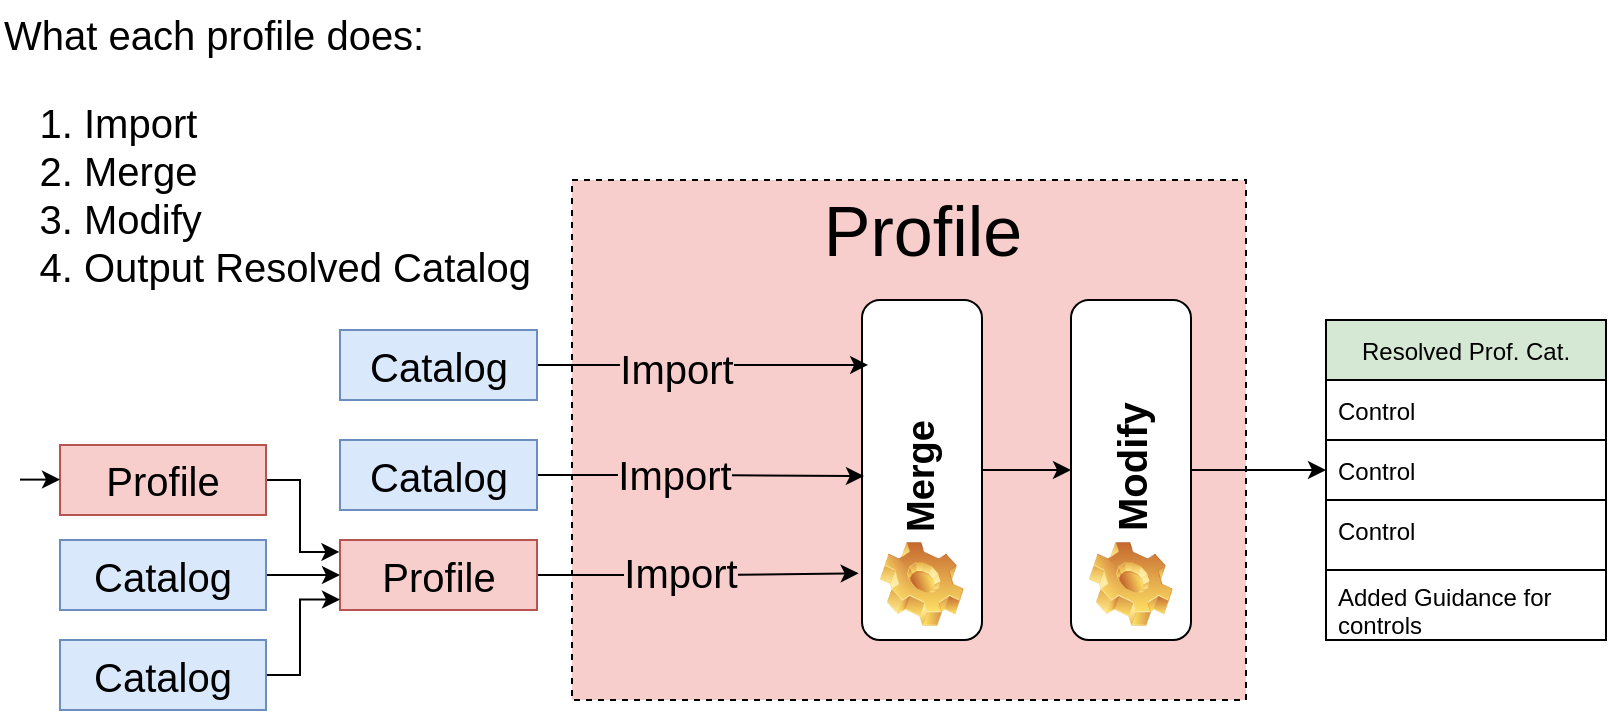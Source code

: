 <mxfile version="15.4.0" type="device"><diagram id="OxGCmetu4fi9Pe4N5NgC" name="Page-1"><mxGraphModel dx="1088" dy="968" grid="1" gridSize="10" guides="1" tooltips="1" connect="1" arrows="1" fold="1" page="1" pageScale="1" pageWidth="850" pageHeight="1100" math="0" shadow="0"><root><mxCell id="0"/><mxCell id="1" parent="0"/><mxCell id="J1zuoQmZu6ZX6XDIlHcR-1" value="" style="rounded=0;whiteSpace=wrap;html=1;dashed=1;fontSize=20;strokeColor=#000000;strokeWidth=1;fillColor=#F8CECC;" vertex="1" parent="1"><mxGeometry x="310" y="390" width="337" height="260" as="geometry"/></mxCell><mxCell id="J1zuoQmZu6ZX6XDIlHcR-2" style="edgeStyle=orthogonalEdgeStyle;rounded=0;orthogonalLoop=1;jettySize=auto;html=1;fontSize=20;" edge="1" parent="1" source="J1zuoQmZu6ZX6XDIlHcR-3" target="J1zuoQmZu6ZX6XDIlHcR-16"><mxGeometry relative="1" as="geometry"/></mxCell><mxCell id="J1zuoQmZu6ZX6XDIlHcR-3" value="&lt;font style=&quot;font-size: 19px&quot;&gt;Merge&lt;/font&gt;" style="label;whiteSpace=wrap;html=1;image=img/clipart/Gear_128x128.png;strokeColor=default;rotation=-90;" vertex="1" parent="1"><mxGeometry x="400" y="505" width="170" height="60" as="geometry"/></mxCell><mxCell id="J1zuoQmZu6ZX6XDIlHcR-4" style="edgeStyle=orthogonalEdgeStyle;rounded=0;orthogonalLoop=1;jettySize=auto;html=1;entryX=0.809;entryY=0.051;entryDx=0;entryDy=0;entryPerimeter=0;fontSize=20;" edge="1" parent="1" source="J1zuoQmZu6ZX6XDIlHcR-6" target="J1zuoQmZu6ZX6XDIlHcR-3"><mxGeometry relative="1" as="geometry"/></mxCell><mxCell id="J1zuoQmZu6ZX6XDIlHcR-5" value="Import" style="edgeLabel;html=1;align=center;verticalAlign=middle;resizable=0;points=[];fontSize=20;labelBackgroundColor=#F8CECC;" vertex="1" connectable="0" parent="J1zuoQmZu6ZX6XDIlHcR-4"><mxGeometry x="-0.154" y="-1" relative="1" as="geometry"><mxPoint x="-1" as="offset"/></mxGeometry></mxCell><mxCell id="J1zuoQmZu6ZX6XDIlHcR-6" value="Catalog" style="rounded=0;whiteSpace=wrap;html=1;fontSize=20;strokeColor=#6c8ebf;strokeWidth=1;fillColor=#dae8fc;" vertex="1" parent="1"><mxGeometry x="194" y="465" width="98.5" height="35" as="geometry"/></mxCell><mxCell id="J1zuoQmZu6ZX6XDIlHcR-7" style="edgeStyle=orthogonalEdgeStyle;rounded=0;orthogonalLoop=1;jettySize=auto;html=1;entryX=0.482;entryY=0.016;entryDx=0;entryDy=0;entryPerimeter=0;fontSize=20;" edge="1" parent="1" source="J1zuoQmZu6ZX6XDIlHcR-9" target="J1zuoQmZu6ZX6XDIlHcR-3"><mxGeometry relative="1" as="geometry"/></mxCell><mxCell id="J1zuoQmZu6ZX6XDIlHcR-8" value="Import" style="edgeLabel;html=1;align=center;verticalAlign=middle;resizable=0;points=[];fontSize=20;labelBackgroundColor=#F8CECC;" vertex="1" connectable="0" parent="J1zuoQmZu6ZX6XDIlHcR-7"><mxGeometry x="-0.173" y="1" relative="1" as="geometry"><mxPoint as="offset"/></mxGeometry></mxCell><mxCell id="J1zuoQmZu6ZX6XDIlHcR-9" value="Catalog" style="rounded=0;whiteSpace=wrap;html=1;fontSize=20;strokeColor=#6c8ebf;strokeWidth=1;fillColor=#dae8fc;" vertex="1" parent="1"><mxGeometry x="194" y="520" width="98.5" height="35" as="geometry"/></mxCell><mxCell id="J1zuoQmZu6ZX6XDIlHcR-10" style="edgeStyle=orthogonalEdgeStyle;rounded=0;orthogonalLoop=1;jettySize=auto;html=1;entryX=0.196;entryY=-0.028;entryDx=0;entryDy=0;entryPerimeter=0;fontSize=20;" edge="1" parent="1" source="J1zuoQmZu6ZX6XDIlHcR-12" target="J1zuoQmZu6ZX6XDIlHcR-3"><mxGeometry relative="1" as="geometry"><Array as="points"><mxPoint x="381" y="587"/><mxPoint x="381" y="587"/></Array></mxGeometry></mxCell><mxCell id="J1zuoQmZu6ZX6XDIlHcR-11" value="Import" style="edgeLabel;html=1;align=center;verticalAlign=middle;resizable=0;points=[];fontSize=20;labelBackgroundColor=#F8CECC;" vertex="1" connectable="0" parent="J1zuoQmZu6ZX6XDIlHcR-10"><mxGeometry x="0.254" y="2" relative="1" as="geometry"><mxPoint x="-30" as="offset"/></mxGeometry></mxCell><mxCell id="J1zuoQmZu6ZX6XDIlHcR-12" value="Profile" style="rounded=0;whiteSpace=wrap;html=1;fontSize=20;strokeColor=#b85450;strokeWidth=1;fillColor=#F8CECC;" vertex="1" parent="1"><mxGeometry x="194" y="570" width="98.5" height="35" as="geometry"/></mxCell><mxCell id="J1zuoQmZu6ZX6XDIlHcR-13" style="edgeStyle=orthogonalEdgeStyle;rounded=0;orthogonalLoop=1;jettySize=auto;html=1;entryX=0;entryY=0.5;entryDx=0;entryDy=0;fontSize=20;" edge="1" parent="1" source="J1zuoQmZu6ZX6XDIlHcR-14" target="J1zuoQmZu6ZX6XDIlHcR-12"><mxGeometry relative="1" as="geometry"/></mxCell><mxCell id="J1zuoQmZu6ZX6XDIlHcR-14" value="Catalog" style="rounded=0;whiteSpace=wrap;html=1;fontSize=20;strokeColor=#6c8ebf;strokeWidth=1;fillColor=#dae8fc;" vertex="1" parent="1"><mxGeometry x="54" y="570" width="103" height="35" as="geometry"/></mxCell><mxCell id="J1zuoQmZu6ZX6XDIlHcR-15" style="edgeStyle=orthogonalEdgeStyle;rounded=0;orthogonalLoop=1;jettySize=auto;html=1;entryX=0;entryY=0.5;entryDx=0;entryDy=0;fontSize=20;" edge="1" parent="1" source="J1zuoQmZu6ZX6XDIlHcR-16" target="J1zuoQmZu6ZX6XDIlHcR-19"><mxGeometry relative="1" as="geometry"/></mxCell><mxCell id="J1zuoQmZu6ZX6XDIlHcR-16" value="Modify" style="label;whiteSpace=wrap;html=1;image=img/clipart/Gear_128x128.png;strokeColor=default;rotation=-90;fontSize=20;" vertex="1" parent="1"><mxGeometry x="504.5" y="505" width="170" height="60" as="geometry"/></mxCell><mxCell id="J1zuoQmZu6ZX6XDIlHcR-17" value="Resolved Prof. Cat." style="swimlane;fontStyle=0;childLayout=stackLayout;horizontal=1;startSize=30;horizontalStack=0;resizeParent=1;resizeParentMax=0;resizeLast=0;collapsible=1;marginBottom=0;strokeColor=#000000;fillColor=#d5e8d4;" vertex="1" parent="1"><mxGeometry x="687" y="460" width="140" height="160" as="geometry"/></mxCell><mxCell id="J1zuoQmZu6ZX6XDIlHcR-18" value="Control" style="text;strokeColor=none;fillColor=none;align=left;verticalAlign=middle;spacingLeft=4;spacingRight=4;overflow=hidden;points=[[0,0.5],[1,0.5]];portConstraint=eastwest;rotatable=0;" vertex="1" parent="J1zuoQmZu6ZX6XDIlHcR-17"><mxGeometry y="30" width="140" height="30" as="geometry"/></mxCell><mxCell id="J1zuoQmZu6ZX6XDIlHcR-19" value="Control" style="text;strokeColor=default;fillColor=none;align=left;verticalAlign=middle;spacingLeft=4;spacingRight=4;overflow=hidden;points=[[0,0.5],[1,0.5]];portConstraint=eastwest;rotatable=0;" vertex="1" parent="J1zuoQmZu6ZX6XDIlHcR-17"><mxGeometry y="60" width="140" height="30" as="geometry"/></mxCell><mxCell id="J1zuoQmZu6ZX6XDIlHcR-20" value="Control" style="text;strokeColor=none;fillColor=none;align=left;verticalAlign=middle;spacingLeft=4;spacingRight=4;overflow=hidden;points=[[0,0.5],[1,0.5]];portConstraint=eastwest;rotatable=0;" vertex="1" parent="J1zuoQmZu6ZX6XDIlHcR-17"><mxGeometry y="90" width="140" height="30" as="geometry"/></mxCell><mxCell id="J1zuoQmZu6ZX6XDIlHcR-21" value="" style="line;strokeWidth=1;html=1;fontSize=20;" vertex="1" parent="J1zuoQmZu6ZX6XDIlHcR-17"><mxGeometry y="120" width="140" height="10" as="geometry"/></mxCell><mxCell id="J1zuoQmZu6ZX6XDIlHcR-22" value="Added Guidance for&#10;controls" style="text;strokeColor=none;fillColor=none;align=left;verticalAlign=middle;spacingLeft=4;spacingRight=4;overflow=hidden;points=[[0,0.5],[1,0.5]];portConstraint=eastwest;rotatable=0;" vertex="1" parent="J1zuoQmZu6ZX6XDIlHcR-17"><mxGeometry y="130" width="140" height="30" as="geometry"/></mxCell><mxCell id="J1zuoQmZu6ZX6XDIlHcR-23" value="&lt;font style=&quot;font-size: 35px&quot;&gt;Profile&lt;/font&gt;" style="text;html=1;align=center;verticalAlign=middle;resizable=0;points=[];autosize=1;strokeColor=none;fillColor=none;fontSize=20;" vertex="1" parent="1"><mxGeometry x="430" y="400" width="110" height="30" as="geometry"/></mxCell><mxCell id="J1zuoQmZu6ZX6XDIlHcR-24" value="What each profile does:&lt;br&gt;&lt;ol&gt;&lt;li&gt;Import&lt;/li&gt;&lt;li&gt;Merge&lt;/li&gt;&lt;li&gt;Modify&lt;/li&gt;&lt;li&gt;Output Resolved Catalog&lt;/li&gt;&lt;/ol&gt;" style="text;html=1;align=left;verticalAlign=middle;resizable=0;points=[];autosize=1;strokeColor=none;fillColor=none;fontSize=20;" vertex="1" parent="1"><mxGeometry x="24" y="300" width="280" height="170" as="geometry"/></mxCell><mxCell id="J1zuoQmZu6ZX6XDIlHcR-25" style="edgeStyle=orthogonalEdgeStyle;rounded=0;orthogonalLoop=1;jettySize=auto;html=1;fontSize=12;entryX=0;entryY=0.85;entryDx=0;entryDy=0;entryPerimeter=0;" edge="1" parent="1" source="J1zuoQmZu6ZX6XDIlHcR-26" target="J1zuoQmZu6ZX6XDIlHcR-12"><mxGeometry relative="1" as="geometry"><mxPoint x="174" y="637.5" as="targetPoint"/><Array as="points"><mxPoint x="174" y="637"/><mxPoint x="174" y="600"/></Array></mxGeometry></mxCell><mxCell id="J1zuoQmZu6ZX6XDIlHcR-26" value="Catalog" style="rounded=0;whiteSpace=wrap;html=1;fontSize=20;strokeColor=#6c8ebf;strokeWidth=1;fillColor=#dae8fc;" vertex="1" parent="1"><mxGeometry x="54" y="620" width="103" height="35" as="geometry"/></mxCell><mxCell id="J1zuoQmZu6ZX6XDIlHcR-27" style="edgeStyle=orthogonalEdgeStyle;rounded=0;orthogonalLoop=1;jettySize=auto;html=1;entryX=-0.003;entryY=0.171;entryDx=0;entryDy=0;entryPerimeter=0;fontSize=12;" edge="1" parent="1" source="J1zuoQmZu6ZX6XDIlHcR-28" target="J1zuoQmZu6ZX6XDIlHcR-12"><mxGeometry relative="1" as="geometry"><Array as="points"><mxPoint x="174" y="540"/><mxPoint x="174" y="576"/></Array></mxGeometry></mxCell><mxCell id="J1zuoQmZu6ZX6XDIlHcR-28" value="Profile" style="rounded=0;whiteSpace=wrap;html=1;fontSize=20;strokeColor=#b85450;strokeWidth=1;fillColor=#F8CECC;" vertex="1" parent="1"><mxGeometry x="54" y="522.5" width="103" height="35" as="geometry"/></mxCell><mxCell id="J1zuoQmZu6ZX6XDIlHcR-29" value="" style="edgeStyle=segmentEdgeStyle;endArrow=classic;html=1;rounded=0;fontSize=12;" edge="1" parent="1"><mxGeometry width="50" height="50" relative="1" as="geometry"><mxPoint x="34" y="539.8" as="sourcePoint"/><mxPoint x="54" y="539.8" as="targetPoint"/></mxGeometry></mxCell></root></mxGraphModel></diagram></mxfile>